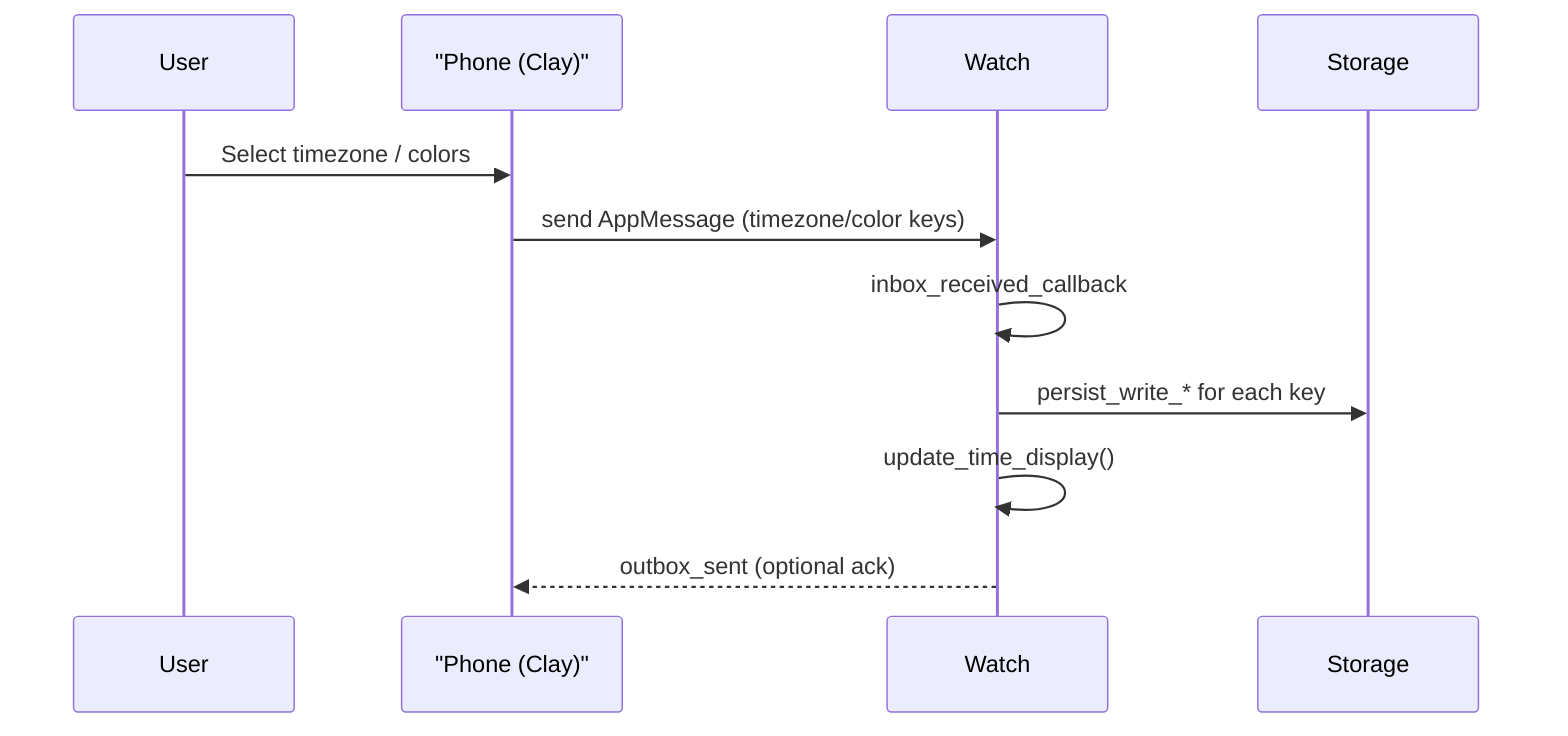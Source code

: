 sequenceDiagram
  participant User
  participant PhoneApp as "Phone (Clay)"
  participant Watch
  participant Storage
  User->>PhoneApp: Select timezone / colors
  PhoneApp->>Watch: send AppMessage (timezone/color keys)
  Watch->>Watch: inbox_received_callback
  Watch->>Storage: persist_write_* for each key
  Watch->>Watch: update_time_display()
  Watch-->>PhoneApp: outbox_sent (optional ack)